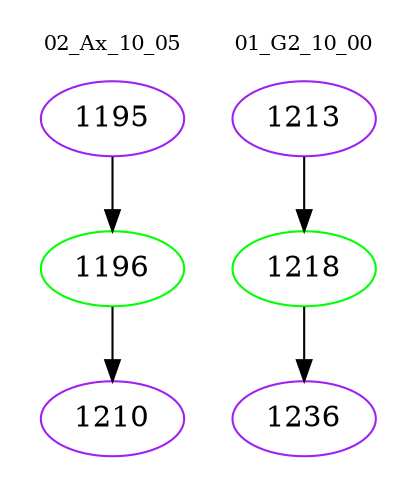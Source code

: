 digraph{
subgraph cluster_0 {
color = white
label = "02_Ax_10_05";
fontsize=10;
T0_1195 [label="1195", color="purple"]
T0_1195 -> T0_1196 [color="black"]
T0_1196 [label="1196", color="green"]
T0_1196 -> T0_1210 [color="black"]
T0_1210 [label="1210", color="purple"]
}
subgraph cluster_1 {
color = white
label = "01_G2_10_00";
fontsize=10;
T1_1213 [label="1213", color="purple"]
T1_1213 -> T1_1218 [color="black"]
T1_1218 [label="1218", color="green"]
T1_1218 -> T1_1236 [color="black"]
T1_1236 [label="1236", color="purple"]
}
}
